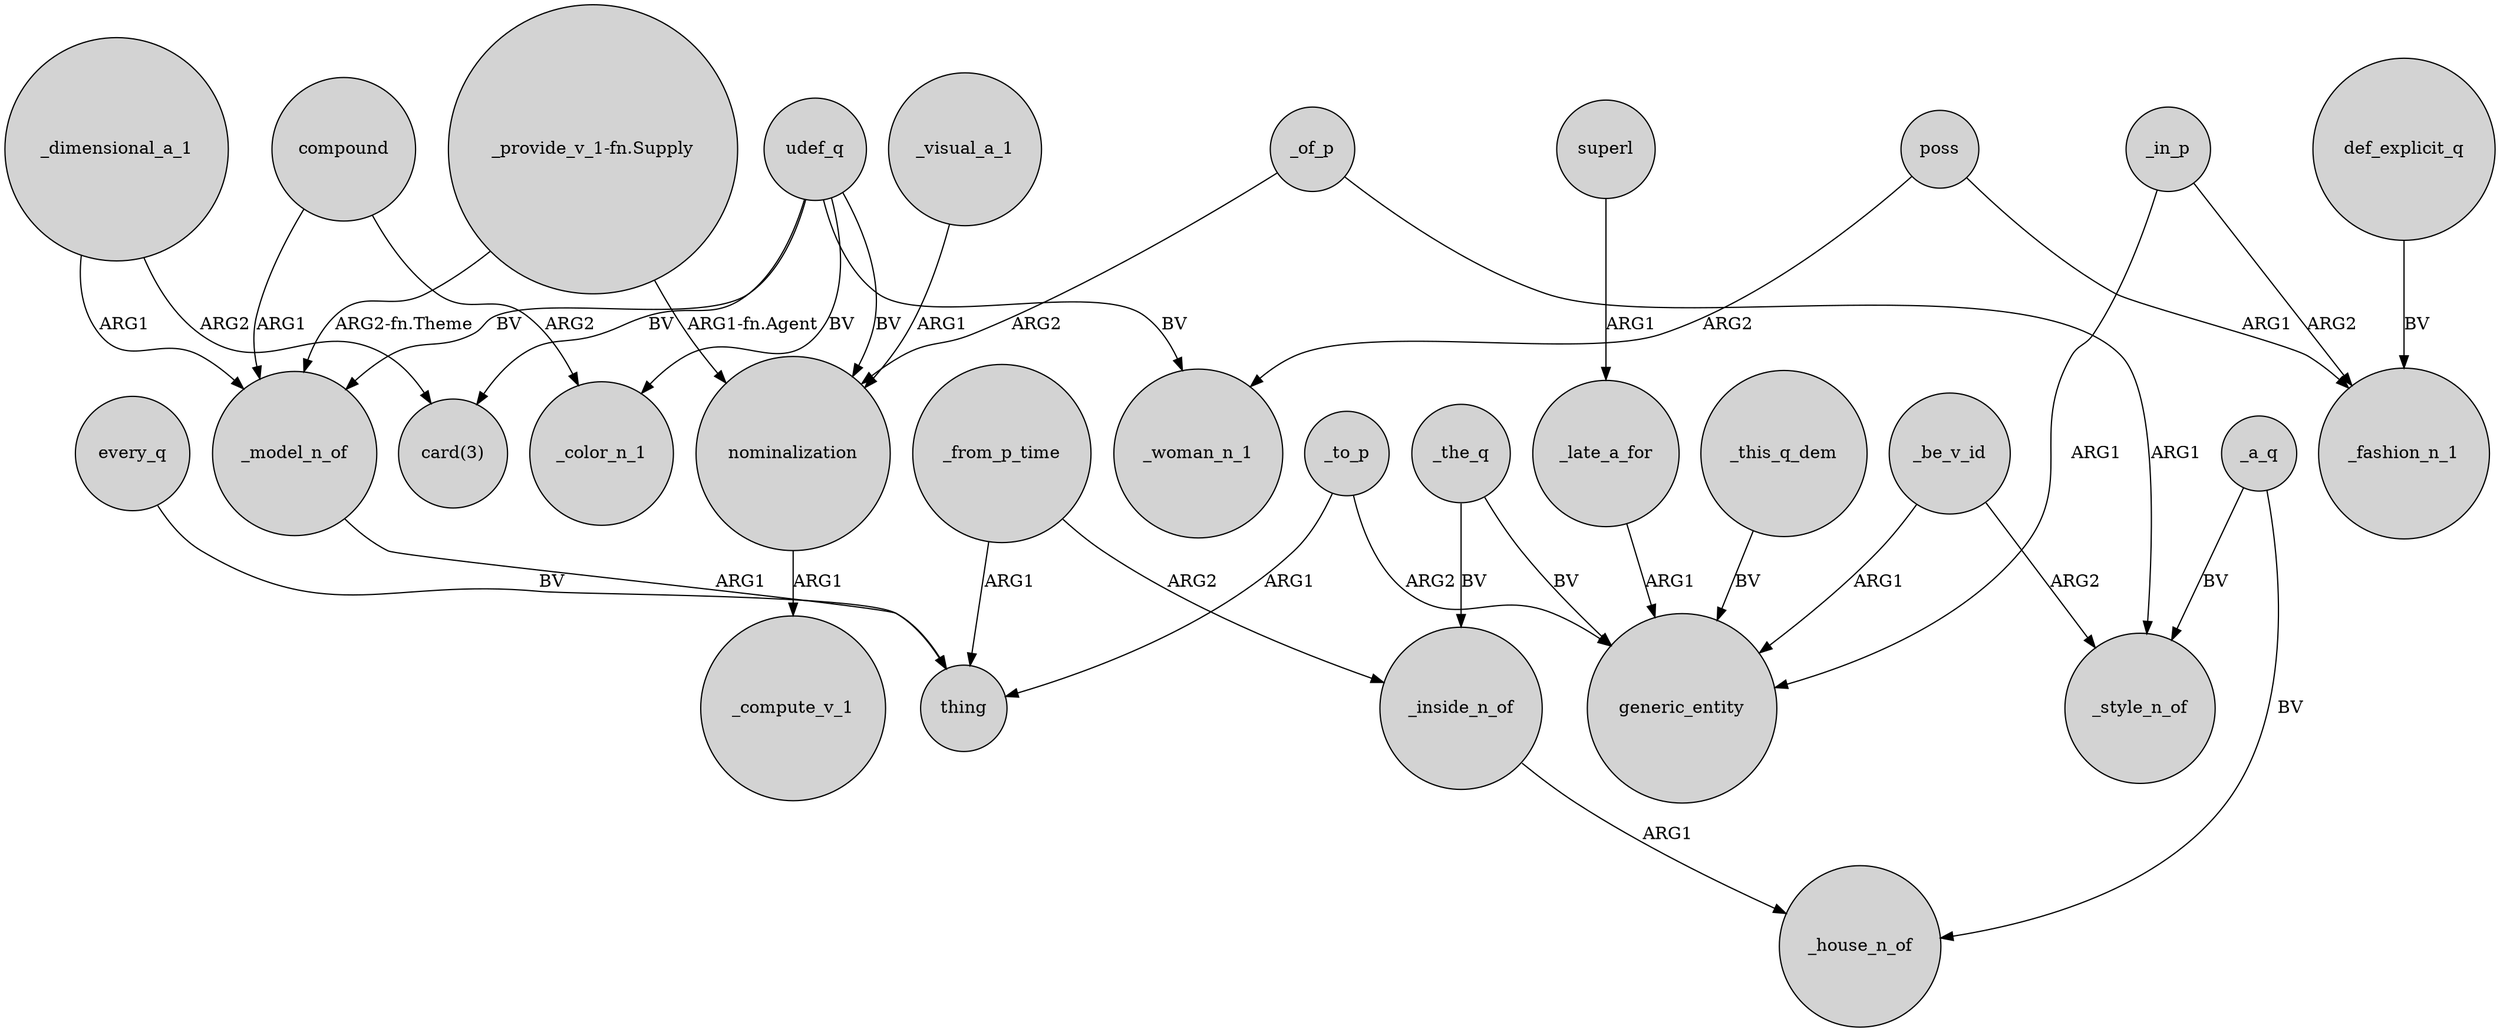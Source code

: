 digraph {
	node [shape=circle style=filled]
	"_provide_v_1-fn.Supply" -> _model_n_of [label="ARG2-fn.Theme"]
	_the_q -> generic_entity [label=BV]
	_of_p -> _style_n_of [label=ARG1]
	_in_p -> _fashion_n_1 [label=ARG2]
	udef_q -> _woman_n_1 [label=BV]
	_be_v_id -> _style_n_of [label=ARG2]
	_dimensional_a_1 -> _model_n_of [label=ARG1]
	every_q -> thing [label=BV]
	superl -> _late_a_for [label=ARG1]
	udef_q -> _color_n_1 [label=BV]
	_be_v_id -> generic_entity [label=ARG1]
	_late_a_for -> generic_entity [label=ARG1]
	_to_p -> thing [label=ARG1]
	_to_p -> generic_entity [label=ARG2]
	_model_n_of -> thing [label=ARG1]
	compound -> _model_n_of [label=ARG1]
	_a_q -> _house_n_of [label=BV]
	_this_q_dem -> generic_entity [label=BV]
	compound -> _color_n_1 [label=ARG2]
	_of_p -> nominalization [label=ARG2]
	_the_q -> _inside_n_of [label=BV]
	nominalization -> _compute_v_1 [label=ARG1]
	_inside_n_of -> _house_n_of [label=ARG1]
	udef_q -> nominalization [label=BV]
	_from_p_time -> _inside_n_of [label=ARG2]
	_from_p_time -> thing [label=ARG1]
	udef_q -> _model_n_of [label=BV]
	def_explicit_q -> _fashion_n_1 [label=BV]
	poss -> _woman_n_1 [label=ARG2]
	_dimensional_a_1 -> "card(3)" [label=ARG2]
	_visual_a_1 -> nominalization [label=ARG1]
	udef_q -> "card(3)" [label=BV]
	_in_p -> generic_entity [label=ARG1]
	_a_q -> _style_n_of [label=BV]
	poss -> _fashion_n_1 [label=ARG1]
	"_provide_v_1-fn.Supply" -> nominalization [label="ARG1-fn.Agent"]
}
